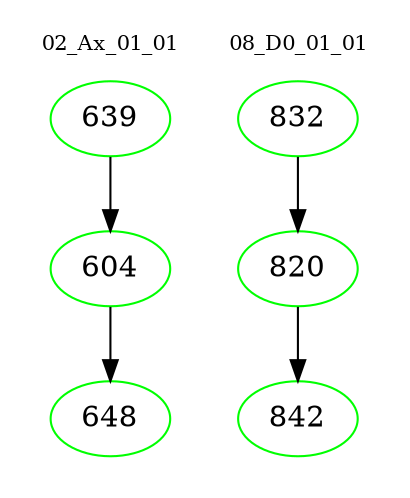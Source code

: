 digraph{
subgraph cluster_0 {
color = white
label = "02_Ax_01_01";
fontsize=10;
T0_639 [label="639", color="green"]
T0_639 -> T0_604 [color="black"]
T0_604 [label="604", color="green"]
T0_604 -> T0_648 [color="black"]
T0_648 [label="648", color="green"]
}
subgraph cluster_1 {
color = white
label = "08_D0_01_01";
fontsize=10;
T1_832 [label="832", color="green"]
T1_832 -> T1_820 [color="black"]
T1_820 [label="820", color="green"]
T1_820 -> T1_842 [color="black"]
T1_842 [label="842", color="green"]
}
}
